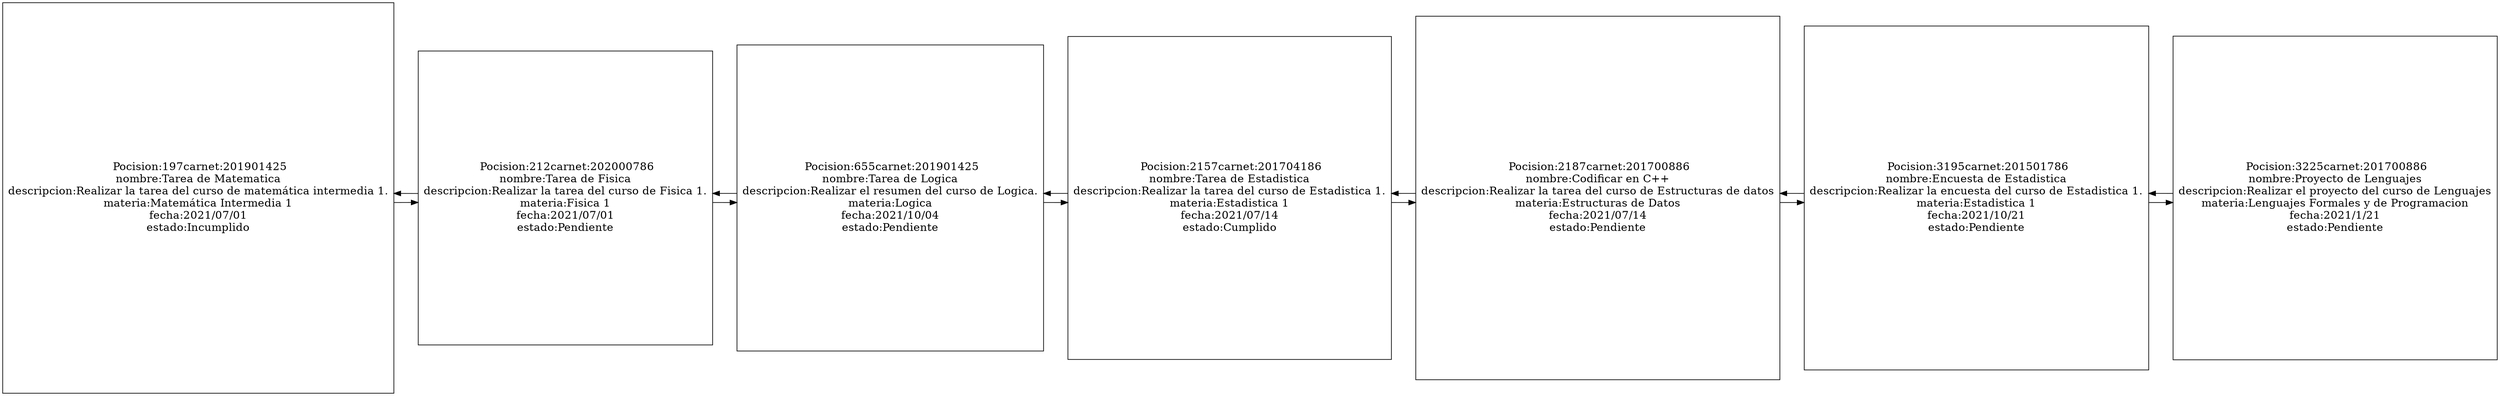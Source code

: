 digraph g {
graph [
rankdir = "LR"
];
node [
fontsize = "16"
shape = "square"
];
edge [];
nodo0[label=" Pocision:197carnet:201901425\nnombre:Tarea de Matematica\ndescripcion:Realizar la tarea del curso de matemática intermedia 1.\nmateria:Matemática Intermedia 1\nfecha:2021/07/01\nestado:Incumplido"];
nodo1[label=" Pocision:212carnet:202000786\nnombre:Tarea de Fisica\ndescripcion:Realizar la tarea del curso de Fisica 1.\nmateria:Fisica 1\nfecha:2021/07/01\nestado:Pendiente"];
nodo2[label=" Pocision:655carnet:201901425\nnombre:Tarea de Logica\ndescripcion:Realizar el resumen del curso de Logica.\nmateria:Logica\nfecha:2021/10/04\nestado:Pendiente"];
nodo3[label=" Pocision:2157carnet:201704186\nnombre:Tarea de Estadistica\ndescripcion:Realizar la tarea del curso de Estadistica 1.\nmateria:Estadistica 1\nfecha:2021/07/14\nestado:Cumplido"];
nodo4[label=" Pocision:2187carnet:201700886\nnombre:Codificar en C++\ndescripcion:Realizar la tarea del curso de Estructuras de datos\nmateria:Estructuras de Datos\nfecha:2021/07/14\nestado:Pendiente"];
nodo5[label=" Pocision:3195carnet:201501786\nnombre:Encuesta de Estadistica\ndescripcion:Realizar la encuesta del curso de Estadistica 1.\nmateria:Estadistica 1\nfecha:2021/10/21\nestado:Pendiente"];
nodo6[label=" Pocision:3225carnet:201700886\nnombre:Proyecto de Lenguajes\ndescripcion:Realizar el proyecto del curso de Lenguajes\nmateria:Lenguajes Formales y de Programacion\nfecha:2021/1/21\nestado:Pendiente"];
nodo0->nodo1
nodo1->nodo0
nodo1->nodo2
nodo2->nodo1
nodo2->nodo3
nodo3->nodo2
nodo3->nodo4
nodo4->nodo3
nodo4->nodo5
nodo5->nodo4
nodo5->nodo6
nodo6->nodo5
}